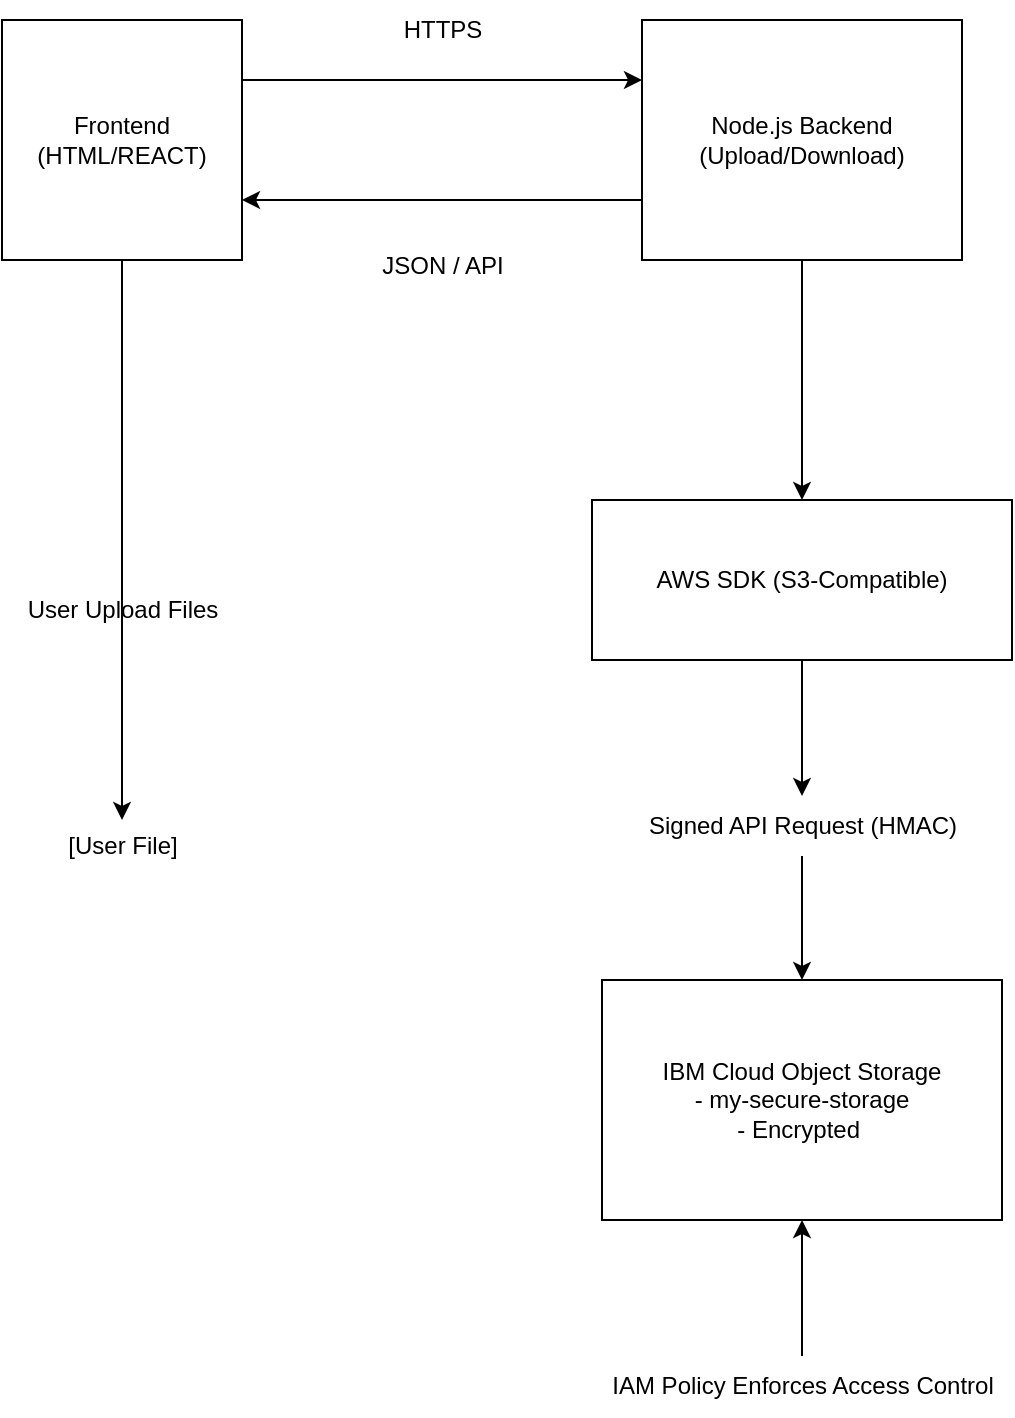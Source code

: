 <mxfile version="27.0.3">
  <diagram name="Page-1" id="KoXFdvXHSLrFWcfs0Muy">
    <mxGraphModel dx="512" dy="561" grid="1" gridSize="10" guides="1" tooltips="1" connect="1" arrows="1" fold="1" page="1" pageScale="1" pageWidth="850" pageHeight="1100" math="0" shadow="0">
      <root>
        <mxCell id="0" />
        <mxCell id="1" parent="0" />
        <mxCell id="Rso_j-YNSpqbKgB8Eyfs-9" style="edgeStyle=orthogonalEdgeStyle;rounded=0;orthogonalLoop=1;jettySize=auto;html=1;exitX=1;exitY=0.25;exitDx=0;exitDy=0;entryX=0;entryY=0.25;entryDx=0;entryDy=0;" edge="1" parent="1" source="Rso_j-YNSpqbKgB8Eyfs-1" target="Rso_j-YNSpqbKgB8Eyfs-3">
          <mxGeometry relative="1" as="geometry" />
        </mxCell>
        <mxCell id="Rso_j-YNSpqbKgB8Eyfs-20" style="edgeStyle=orthogonalEdgeStyle;rounded=0;orthogonalLoop=1;jettySize=auto;html=1;exitX=0.5;exitY=1;exitDx=0;exitDy=0;" edge="1" parent="1" source="Rso_j-YNSpqbKgB8Eyfs-1">
          <mxGeometry relative="1" as="geometry">
            <mxPoint x="100" y="560" as="targetPoint" />
          </mxGeometry>
        </mxCell>
        <mxCell id="Rso_j-YNSpqbKgB8Eyfs-1" value="Frontend&lt;div&gt;(HTML/REACT)&lt;/div&gt;" style="whiteSpace=wrap;html=1;aspect=fixed;" vertex="1" parent="1">
          <mxGeometry x="40" y="160" width="120" height="120" as="geometry" />
        </mxCell>
        <mxCell id="Rso_j-YNSpqbKgB8Eyfs-6" style="edgeStyle=orthogonalEdgeStyle;rounded=0;orthogonalLoop=1;jettySize=auto;html=1;exitX=0.5;exitY=1;exitDx=0;exitDy=0;entryX=0.5;entryY=0;entryDx=0;entryDy=0;" edge="1" parent="1" source="Rso_j-YNSpqbKgB8Eyfs-3" target="Rso_j-YNSpqbKgB8Eyfs-4">
          <mxGeometry relative="1" as="geometry" />
        </mxCell>
        <mxCell id="Rso_j-YNSpqbKgB8Eyfs-8" style="edgeStyle=orthogonalEdgeStyle;rounded=0;orthogonalLoop=1;jettySize=auto;html=1;exitX=0;exitY=0.75;exitDx=0;exitDy=0;entryX=1;entryY=0.75;entryDx=0;entryDy=0;" edge="1" parent="1" source="Rso_j-YNSpqbKgB8Eyfs-3" target="Rso_j-YNSpqbKgB8Eyfs-1">
          <mxGeometry relative="1" as="geometry" />
        </mxCell>
        <mxCell id="Rso_j-YNSpqbKgB8Eyfs-3" value="Node.js Backend&lt;div&gt;(Upload/Download)&lt;/div&gt;" style="rounded=0;whiteSpace=wrap;html=1;" vertex="1" parent="1">
          <mxGeometry x="360" y="160" width="160" height="120" as="geometry" />
        </mxCell>
        <mxCell id="Rso_j-YNSpqbKgB8Eyfs-7" style="edgeStyle=orthogonalEdgeStyle;rounded=0;orthogonalLoop=1;jettySize=auto;html=1;exitX=0.5;exitY=1;exitDx=0;exitDy=0;" edge="1" parent="1" source="Rso_j-YNSpqbKgB8Eyfs-18" target="Rso_j-YNSpqbKgB8Eyfs-5">
          <mxGeometry relative="1" as="geometry" />
        </mxCell>
        <mxCell id="Rso_j-YNSpqbKgB8Eyfs-4" value="AWS SDK (S3-Compatible)" style="rounded=0;whiteSpace=wrap;html=1;" vertex="1" parent="1">
          <mxGeometry x="335" y="400" width="210" height="80" as="geometry" />
        </mxCell>
        <mxCell id="Rso_j-YNSpqbKgB8Eyfs-5" value="IBM Cloud Object Storage&lt;div&gt;- my-secure-storage&lt;/div&gt;&lt;div&gt;- Encrypted&amp;nbsp;&lt;/div&gt;" style="rounded=0;whiteSpace=wrap;html=1;" vertex="1" parent="1">
          <mxGeometry x="340" y="640" width="200" height="120" as="geometry" />
        </mxCell>
        <mxCell id="Rso_j-YNSpqbKgB8Eyfs-10" value="HTTPS" style="text;html=1;align=center;verticalAlign=middle;resizable=0;points=[];autosize=1;strokeColor=none;fillColor=none;" vertex="1" parent="1">
          <mxGeometry x="230" y="150" width="60" height="30" as="geometry" />
        </mxCell>
        <mxCell id="Rso_j-YNSpqbKgB8Eyfs-11" value="JSON / API" style="text;html=1;align=center;verticalAlign=middle;resizable=0;points=[];autosize=1;strokeColor=none;fillColor=none;" vertex="1" parent="1">
          <mxGeometry x="220" y="268" width="80" height="30" as="geometry" />
        </mxCell>
        <mxCell id="Rso_j-YNSpqbKgB8Eyfs-19" value="" style="edgeStyle=orthogonalEdgeStyle;rounded=0;orthogonalLoop=1;jettySize=auto;html=1;exitX=0.5;exitY=1;exitDx=0;exitDy=0;" edge="1" parent="1" source="Rso_j-YNSpqbKgB8Eyfs-4" target="Rso_j-YNSpqbKgB8Eyfs-18">
          <mxGeometry relative="1" as="geometry">
            <mxPoint x="440" y="480" as="sourcePoint" />
            <mxPoint x="440" y="640" as="targetPoint" />
          </mxGeometry>
        </mxCell>
        <mxCell id="Rso_j-YNSpqbKgB8Eyfs-18" value="Signed API Request (HMAC)" style="text;html=1;align=center;verticalAlign=middle;resizable=0;points=[];autosize=1;strokeColor=none;fillColor=none;" vertex="1" parent="1">
          <mxGeometry x="350" y="548" width="180" height="30" as="geometry" />
        </mxCell>
        <mxCell id="Rso_j-YNSpqbKgB8Eyfs-21" value="User Upload Files" style="text;html=1;align=center;verticalAlign=middle;resizable=0;points=[];autosize=1;strokeColor=none;fillColor=none;" vertex="1" parent="1">
          <mxGeometry x="40" y="440" width="120" height="30" as="geometry" />
        </mxCell>
        <mxCell id="Rso_j-YNSpqbKgB8Eyfs-22" value="[User File]" style="text;html=1;align=center;verticalAlign=middle;resizable=0;points=[];autosize=1;strokeColor=none;fillColor=none;" vertex="1" parent="1">
          <mxGeometry x="60" y="558" width="80" height="30" as="geometry" />
        </mxCell>
        <mxCell id="Rso_j-YNSpqbKgB8Eyfs-24" value="" style="edgeStyle=orthogonalEdgeStyle;rounded=0;orthogonalLoop=1;jettySize=auto;html=1;" edge="1" parent="1" source="Rso_j-YNSpqbKgB8Eyfs-23" target="Rso_j-YNSpqbKgB8Eyfs-5">
          <mxGeometry relative="1" as="geometry" />
        </mxCell>
        <mxCell id="Rso_j-YNSpqbKgB8Eyfs-23" value="IAM Policy Enforces Access Control" style="text;html=1;align=center;verticalAlign=middle;resizable=0;points=[];autosize=1;strokeColor=none;fillColor=none;" vertex="1" parent="1">
          <mxGeometry x="335" y="828" width="210" height="30" as="geometry" />
        </mxCell>
      </root>
    </mxGraphModel>
  </diagram>
</mxfile>
